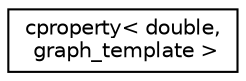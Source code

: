 digraph "Graphical Class Hierarchy"
{
 // INTERACTIVE_SVG=YES
 // LATEX_PDF_SIZE
  edge [fontname="Helvetica",fontsize="10",labelfontname="Helvetica",labelfontsize="10"];
  node [fontname="Helvetica",fontsize="10",shape=record];
  rankdir="LR";
  Node0 [label="cproperty\< double,\l graph_template \>",height=0.2,width=0.4,color="black", fillcolor="white", style="filled",URL="$classcproperty.html",tooltip=" "];
}
